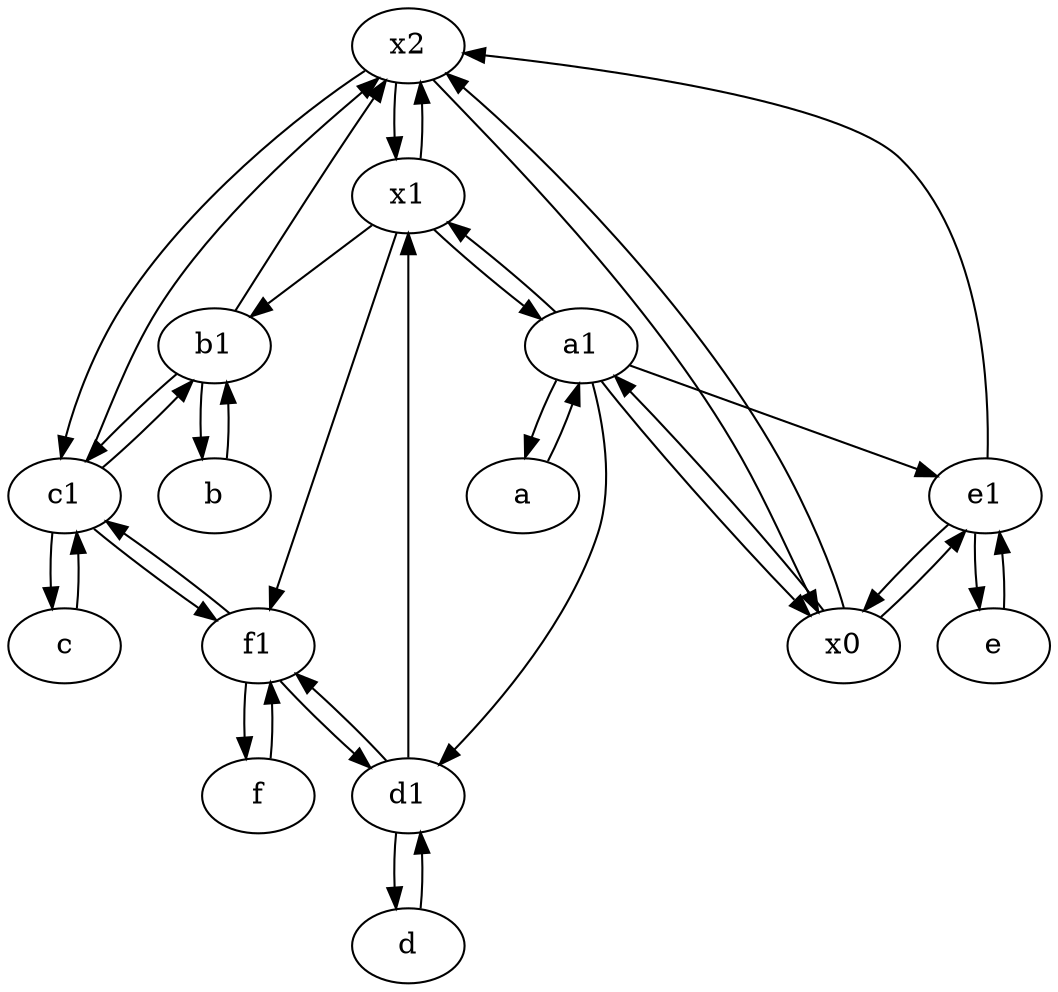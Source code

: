 digraph  {
	x2;
	f1;
	f [pos="15,45!"];
	x1;
	a1 [pos="40,15!"];
	e1 [pos="25,45!"];
	b1 [pos="45,20!"];
	c1 [pos="30,15!"];
	d1 [pos="25,30!"];
	x0;
	d [pos="20,30!"];
	c [pos="20,10!"];
	e [pos="30,50!"];
	b [pos="50,20!"];
	a [pos="40,10!"];
	c1 -> b1;
	x0 -> x2;
	x1 -> b1;
	b1 -> c1;
	a1 -> a;
	x2 -> c1;
	x2 -> x1;
	d1 -> f1;
	b -> b1;
	c -> c1;
	f1 -> c1;
	x0 -> e1;
	e1 -> x0;
	x1 -> x2;
	d -> d1;
	x1 -> a1;
	e1 -> e;
	f -> f1;
	c1 -> x2;
	x1 -> f1;
	a1 -> x0;
	x0 -> a1;
	b1 -> x2;
	a1 -> d1;
	d1 -> x1;
	f1 -> f;
	a1 -> x1;
	x2 -> x0;
	a1 -> e1;
	a -> a1;
	c1 -> c;
	b1 -> b;
	c1 -> f1;
	f1 -> d1;
	e1 -> x2;
	e -> e1;
	d1 -> d;

	}